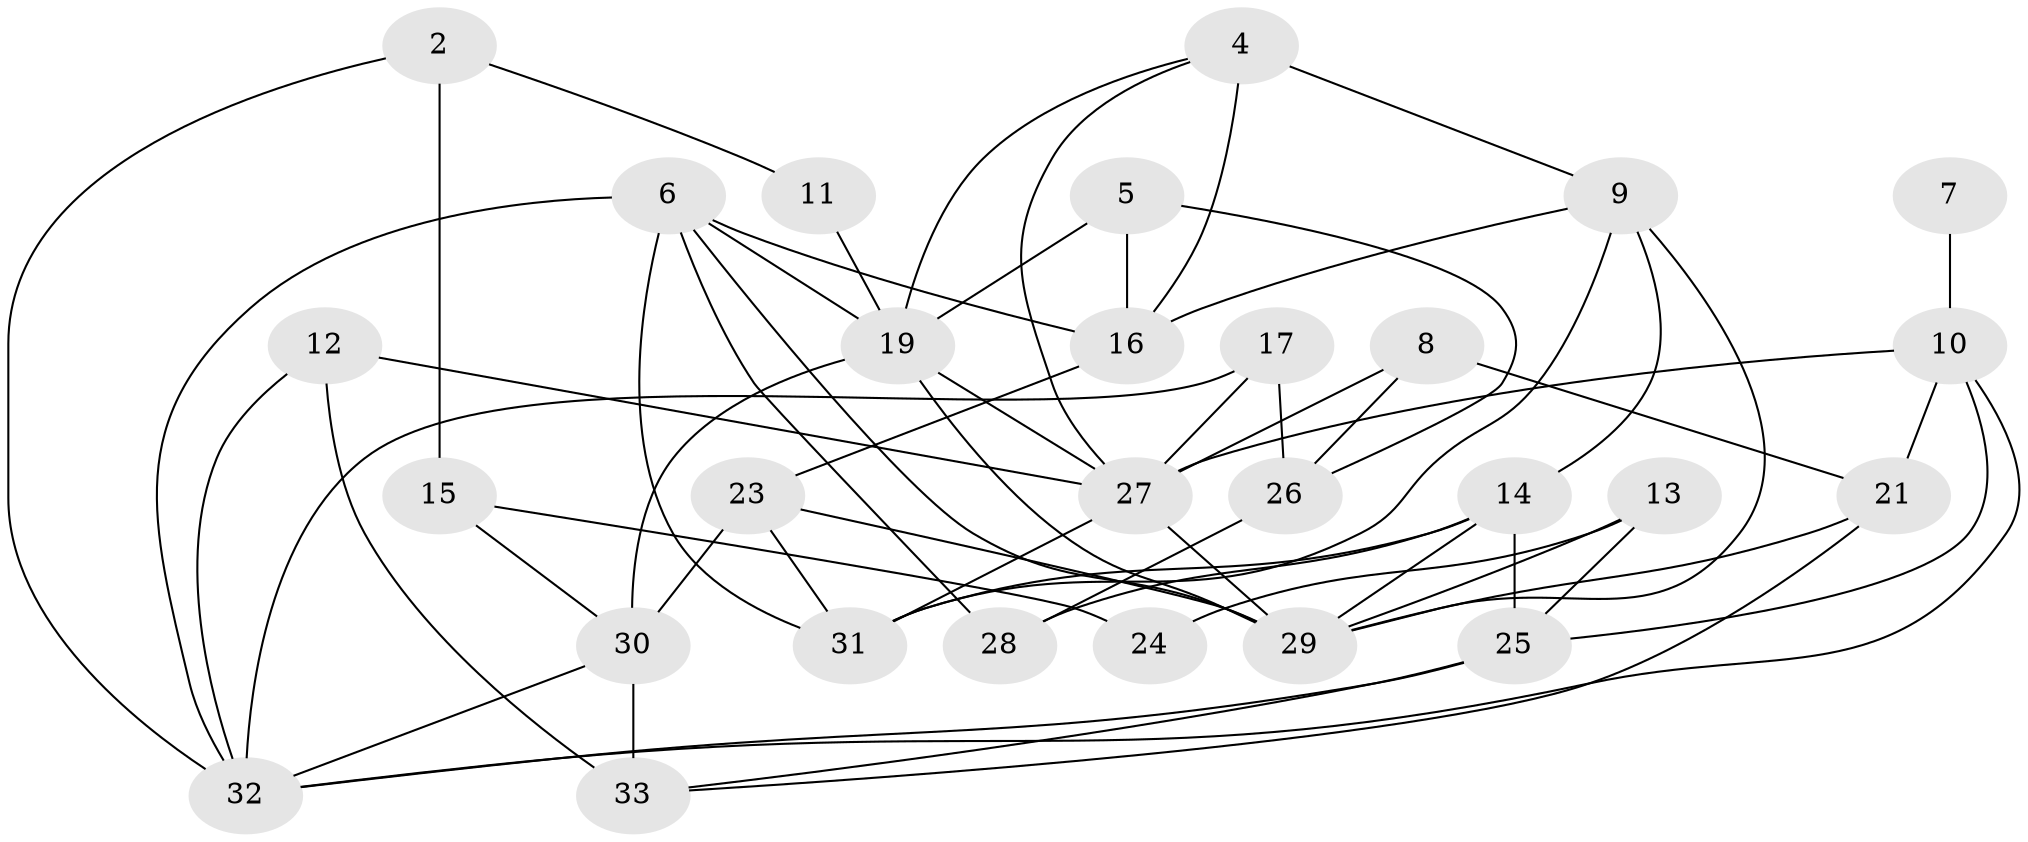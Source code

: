 // original degree distribution, {1: 0.09230769230769231, 4: 0.23076923076923078, 0: 0.07692307692307693, 2: 0.2, 3: 0.24615384615384617, 8: 0.015384615384615385, 6: 0.046153846153846156, 5: 0.09230769230769231}
// Generated by graph-tools (version 1.1) at 2025/25/03/09/25 03:25:16]
// undirected, 28 vertices, 60 edges
graph export_dot {
graph [start="1"]
  node [color=gray90,style=filled];
  2;
  4;
  5;
  6;
  7;
  8;
  9;
  10;
  11;
  12;
  13;
  14;
  15;
  16;
  17;
  19;
  21;
  23;
  24;
  25;
  26;
  27;
  28;
  29;
  30;
  31;
  32;
  33;
  2 -- 11 [weight=1.0];
  2 -- 15 [weight=1.0];
  2 -- 32 [weight=1.0];
  4 -- 9 [weight=1.0];
  4 -- 16 [weight=2.0];
  4 -- 19 [weight=1.0];
  4 -- 27 [weight=1.0];
  5 -- 16 [weight=1.0];
  5 -- 19 [weight=1.0];
  5 -- 26 [weight=1.0];
  6 -- 16 [weight=2.0];
  6 -- 19 [weight=1.0];
  6 -- 28 [weight=1.0];
  6 -- 29 [weight=2.0];
  6 -- 31 [weight=1.0];
  6 -- 32 [weight=1.0];
  7 -- 10 [weight=1.0];
  8 -- 21 [weight=1.0];
  8 -- 26 [weight=1.0];
  8 -- 27 [weight=1.0];
  9 -- 14 [weight=1.0];
  9 -- 16 [weight=1.0];
  9 -- 29 [weight=1.0];
  9 -- 31 [weight=1.0];
  10 -- 21 [weight=1.0];
  10 -- 25 [weight=1.0];
  10 -- 27 [weight=1.0];
  10 -- 32 [weight=1.0];
  11 -- 19 [weight=1.0];
  12 -- 27 [weight=1.0];
  12 -- 32 [weight=1.0];
  12 -- 33 [weight=1.0];
  13 -- 24 [weight=1.0];
  13 -- 25 [weight=1.0];
  13 -- 29 [weight=1.0];
  14 -- 25 [weight=2.0];
  14 -- 28 [weight=1.0];
  14 -- 29 [weight=1.0];
  14 -- 31 [weight=1.0];
  15 -- 24 [weight=1.0];
  15 -- 30 [weight=1.0];
  16 -- 23 [weight=1.0];
  17 -- 26 [weight=1.0];
  17 -- 27 [weight=1.0];
  17 -- 32 [weight=1.0];
  19 -- 27 [weight=1.0];
  19 -- 29 [weight=1.0];
  19 -- 30 [weight=1.0];
  21 -- 29 [weight=1.0];
  21 -- 33 [weight=1.0];
  23 -- 29 [weight=2.0];
  23 -- 30 [weight=1.0];
  23 -- 31 [weight=1.0];
  25 -- 32 [weight=1.0];
  25 -- 33 [weight=1.0];
  26 -- 28 [weight=1.0];
  27 -- 29 [weight=1.0];
  27 -- 31 [weight=1.0];
  30 -- 32 [weight=1.0];
  30 -- 33 [weight=2.0];
}
